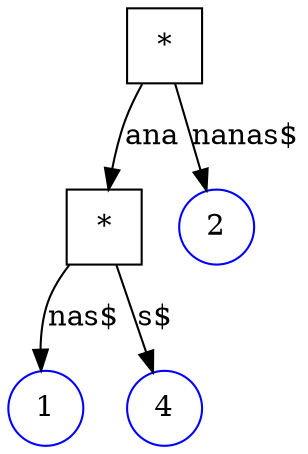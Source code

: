 digraph G {
0 [label="*", shape=square, color=black, fontcolor=black]
3 [label="*", shape=square, color=black, fontcolor=black]
1 [label="1", shape=circle, color=blue, fontcolor=black]
3 -> 1 [label="nas$"]
4 [label="4", shape=circle, color=blue, fontcolor=black]
3 -> 4 [label="s$"]
0 -> 3 [label="ana"]
2 [label="2", shape=circle, color=blue, fontcolor=black]
0 -> 2 [label="nanas$"]
}
